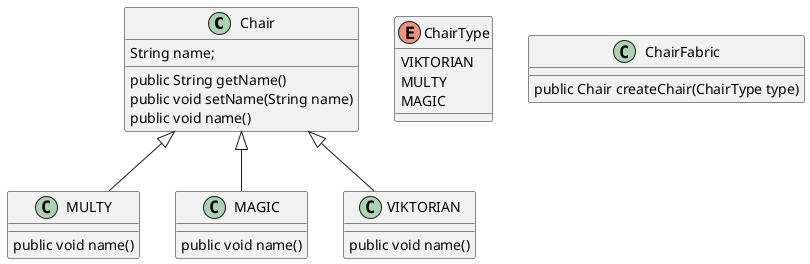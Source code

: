@startuml
'https://plantuml.com/class-diagram

class Chair
{
    String name;
    public String getName()
    public void setName(String name)
    public void name()
}

class MULTY
{
 public void name()
}
class MAGIC
 {
  public void name()
 }
 class VIKTORIAN
  {
   public void name()
  }


Chair <|-- MULTY
Chair <|-- MAGIC
Chair <|-- VIKTORIAN



enum ChairType {
    VIKTORIAN
    MULTY
    MAGIC
}

class ChairFabric
{
public Chair createChair(ChairType type)

}

@enduml